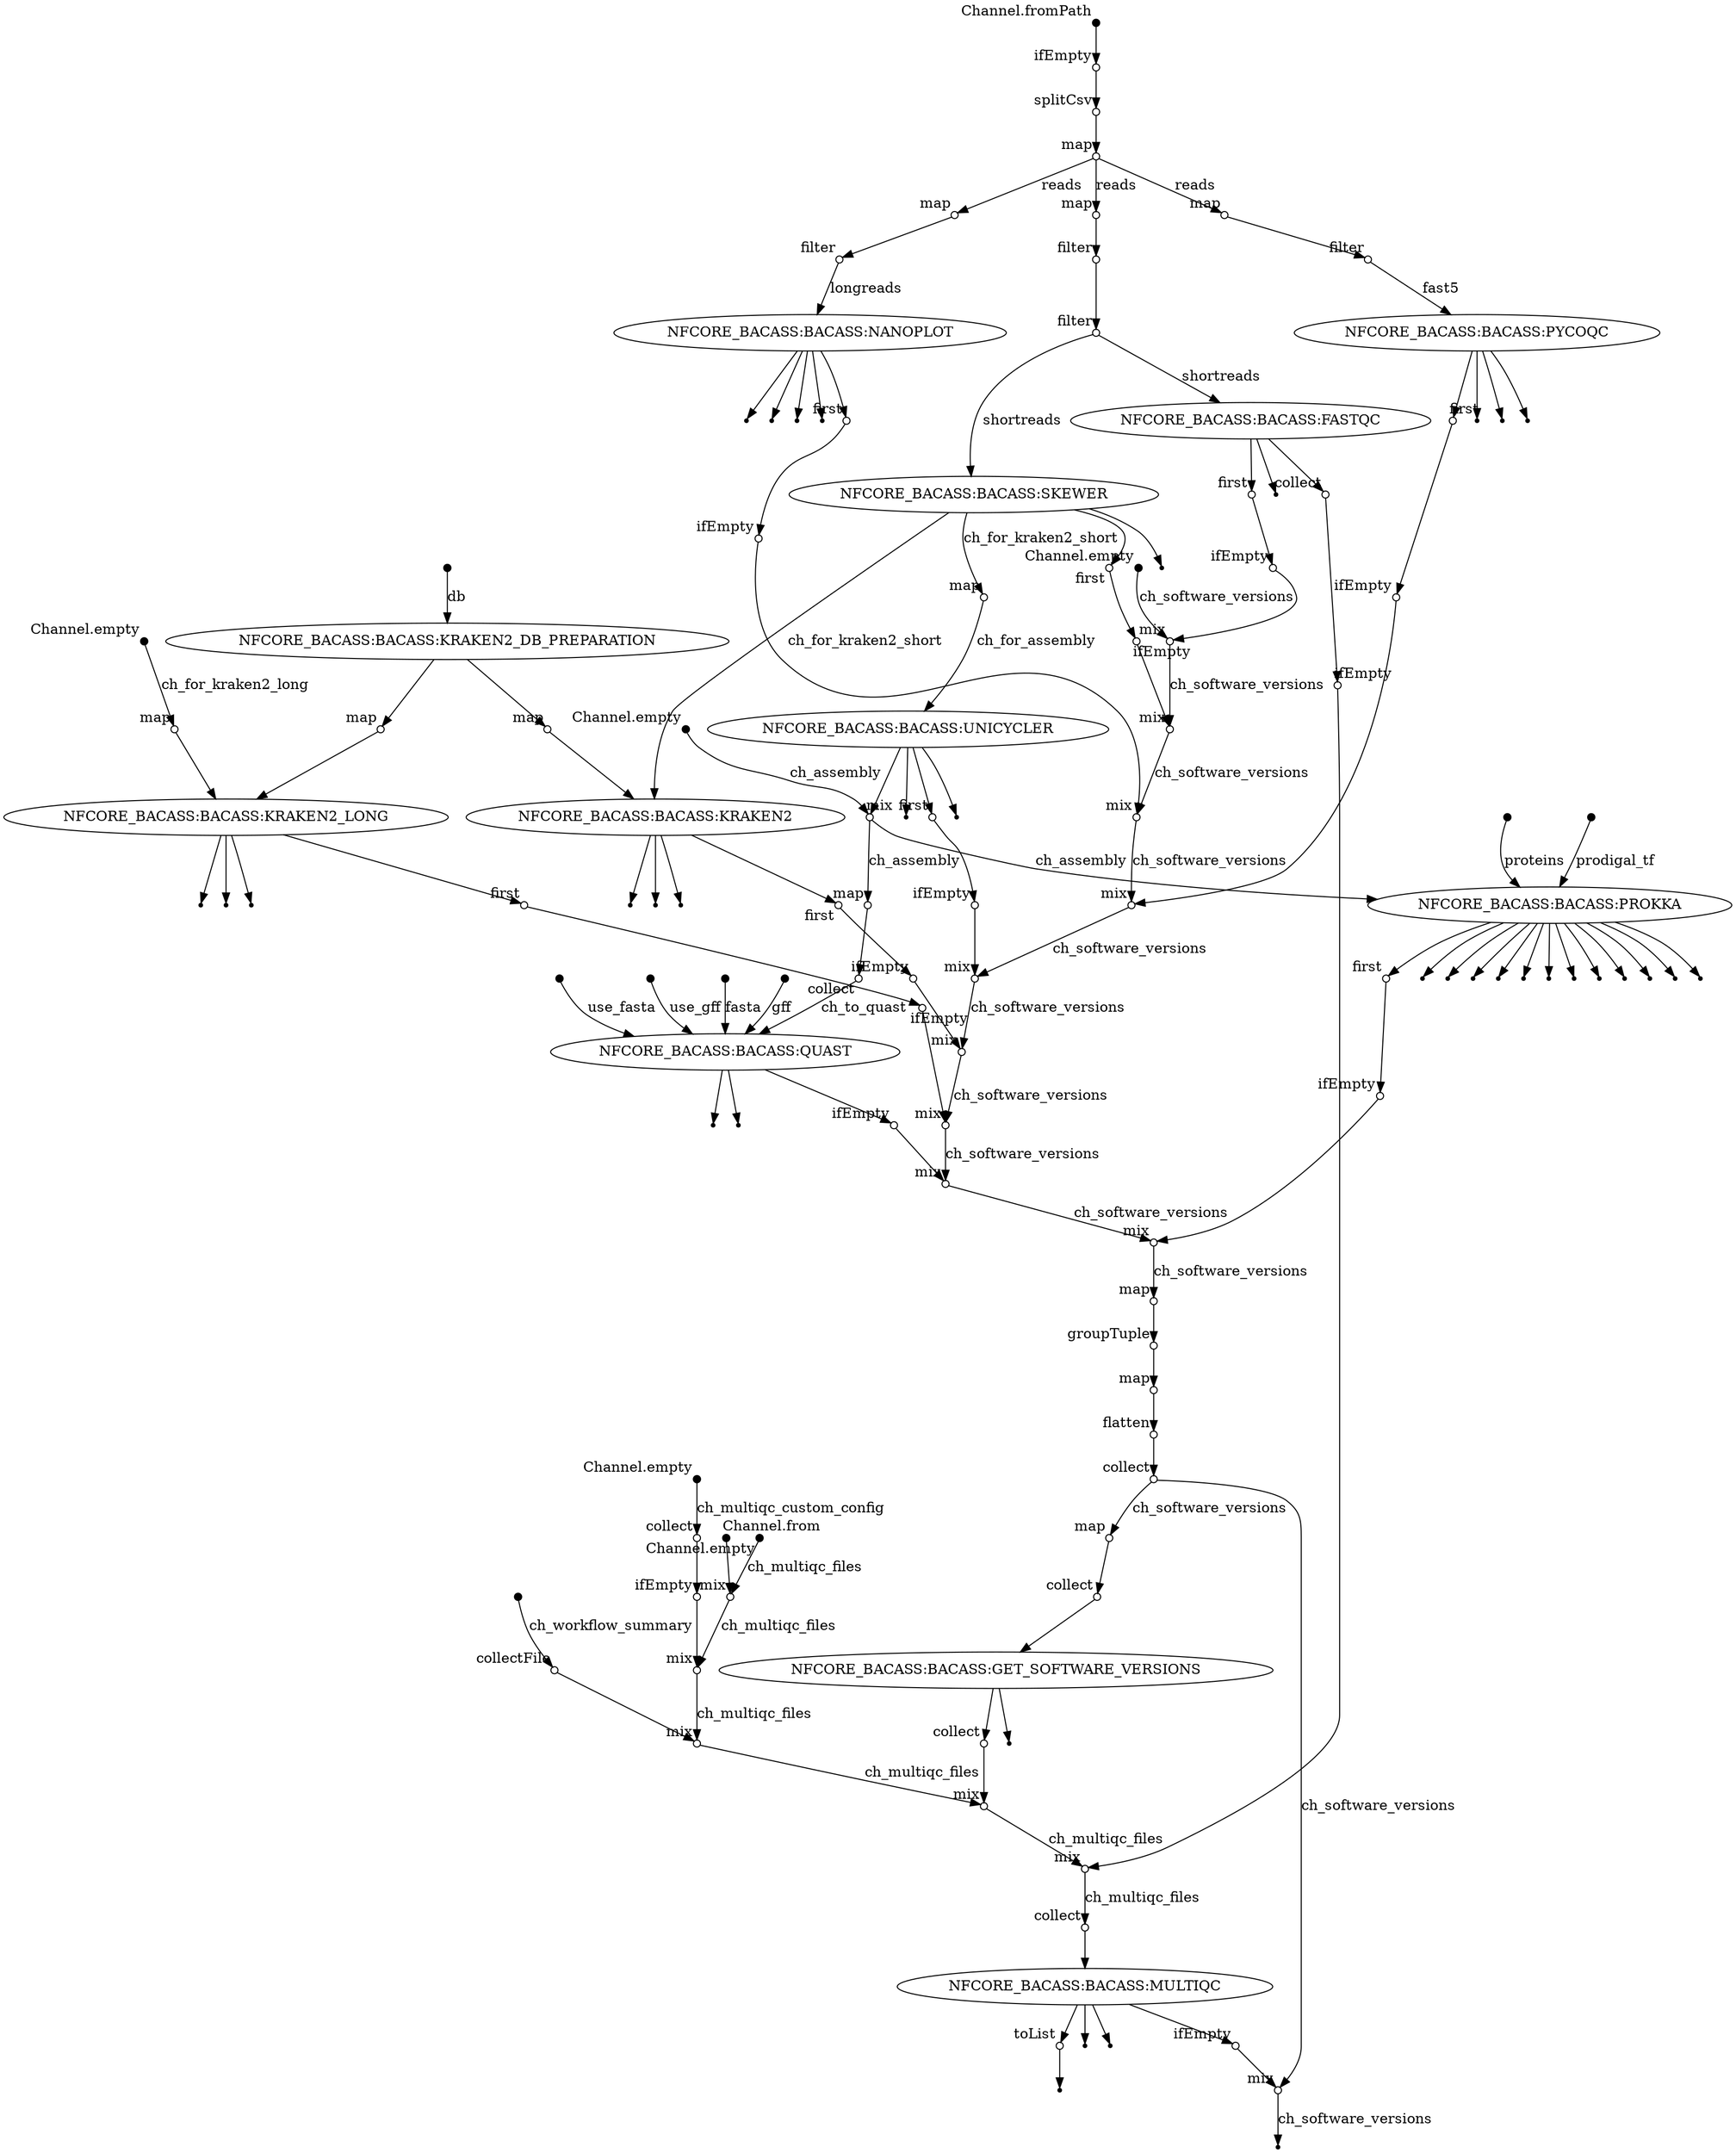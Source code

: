 digraph "bacass" {
p0 [shape=point,label="",fixedsize=true,width=0.1,xlabel="Channel.empty"];
p108 [shape=circle,label="",fixedsize=true,width=0.1,xlabel="collect"];
p0 -> p108 [label="ch_multiqc_custom_config"];

p1 [shape=point,label="",fixedsize=true,width=0.1,xlabel="Channel.empty"];
p17 [shape=circle,label="",fixedsize=true,width=0.1,xlabel="mix"];
p1 -> p17 [label="ch_software_versions"];

p2 [shape=point,label="",fixedsize=true,width=0.1,xlabel="Channel.fromPath"];
p3 [shape=circle,label="",fixedsize=true,width=0.1,xlabel="ifEmpty"];
p2 -> p3;

p3 [shape=circle,label="",fixedsize=true,width=0.1,xlabel="ifEmpty"];
p4 [shape=circle,label="",fixedsize=true,width=0.1,xlabel="splitCsv"];
p3 -> p4;

p4 [shape=circle,label="",fixedsize=true,width=0.1,xlabel="splitCsv"];
p5 [shape=circle,label="",fixedsize=true,width=0.1,xlabel="map"];
p4 -> p5;

p5 [shape=circle,label="",fixedsize=true,width=0.1,xlabel="map"];
p6 [shape=circle,label="",fixedsize=true,width=0.1,xlabel="map"];
p5 -> p6 [label="reads"];

p6 [shape=circle,label="",fixedsize=true,width=0.1,xlabel="map"];
p7 [shape=circle,label="",fixedsize=true,width=0.1,xlabel="filter"];
p6 -> p7;

p7 [shape=circle,label="",fixedsize=true,width=0.1,xlabel="filter"];
p8 [shape=circle,label="",fixedsize=true,width=0.1,xlabel="filter"];
p7 -> p8;

p8 [shape=circle,label="",fixedsize=true,width=0.1,xlabel="filter"];
p13 [label="NFCORE_BACASS:BACASS:FASTQC"];
p8 -> p13 [label="shortreads"];

p5 [shape=circle,label="",fixedsize=true,width=0.1,xlabel="map"];
p9 [shape=circle,label="",fixedsize=true,width=0.1,xlabel="map"];
p5 -> p9 [label="reads"];

p9 [shape=circle,label="",fixedsize=true,width=0.1,xlabel="map"];
p10 [shape=circle,label="",fixedsize=true,width=0.1,xlabel="filter"];
p9 -> p10;

p10 [shape=circle,label="",fixedsize=true,width=0.1,xlabel="filter"];
p23 [label="NFCORE_BACASS:BACASS:NANOPLOT"];
p10 -> p23 [label="longreads"];

p5 [shape=circle,label="",fixedsize=true,width=0.1,xlabel="map"];
p11 [shape=circle,label="",fixedsize=true,width=0.1,xlabel="map"];
p5 -> p11 [label="reads"];

p11 [shape=circle,label="",fixedsize=true,width=0.1,xlabel="map"];
p12 [shape=circle,label="",fixedsize=true,width=0.1,xlabel="filter"];
p11 -> p12;

p12 [shape=circle,label="",fixedsize=true,width=0.1,xlabel="filter"];
p31 [label="NFCORE_BACASS:BACASS:PYCOQC"];
p12 -> p31 [label="fast5"];

p13 [label="NFCORE_BACASS:BACASS:FASTQC"];
p14 [shape=point];
p13 -> p14;

p13 [label="NFCORE_BACASS:BACASS:FASTQC"];
p116 [shape=circle,label="",fixedsize=true,width=0.1,xlabel="collect"];
p13 -> p116;

p13 [label="NFCORE_BACASS:BACASS:FASTQC"];
p15 [shape=circle,label="",fixedsize=true,width=0.1,xlabel="first"];
p13 -> p15;

p15 [shape=circle,label="",fixedsize=true,width=0.1,xlabel="first"];
p16 [shape=circle,label="",fixedsize=true,width=0.1,xlabel="ifEmpty"];
p15 -> p16;

p16 [shape=circle,label="",fixedsize=true,width=0.1,xlabel="ifEmpty"];
p17 [shape=circle,label="",fixedsize=true,width=0.1,xlabel="mix"];
p16 -> p17;

p17 [shape=circle,label="",fixedsize=true,width=0.1,xlabel="mix"];
p22 [shape=circle,label="",fixedsize=true,width=0.1,xlabel="mix"];
p17 -> p22 [label="ch_software_versions"];

p8 [shape=circle,label="",fixedsize=true,width=0.1,xlabel="filter"];
p18 [label="NFCORE_BACASS:BACASS:SKEWER"];
p8 -> p18 [label="shortreads"];

p18 [label="NFCORE_BACASS:BACASS:SKEWER"];
p39 [shape=circle,label="",fixedsize=true,width=0.1,xlabel="map"];
p18 -> p39 [label="ch_for_kraken2_short"];

p18 [label="NFCORE_BACASS:BACASS:SKEWER"];
p19 [shape=point];
p18 -> p19;

p18 [label="NFCORE_BACASS:BACASS:SKEWER"];
p20 [shape=circle,label="",fixedsize=true,width=0.1,xlabel="first"];
p18 -> p20;

p20 [shape=circle,label="",fixedsize=true,width=0.1,xlabel="first"];
p21 [shape=circle,label="",fixedsize=true,width=0.1,xlabel="ifEmpty"];
p20 -> p21;

p21 [shape=circle,label="",fixedsize=true,width=0.1,xlabel="ifEmpty"];
p22 [shape=circle,label="",fixedsize=true,width=0.1,xlabel="mix"];
p21 -> p22;

p22 [shape=circle,label="",fixedsize=true,width=0.1,xlabel="mix"];
p30 [shape=circle,label="",fixedsize=true,width=0.1,xlabel="mix"];
p22 -> p30 [label="ch_software_versions"];

p23 [label="NFCORE_BACASS:BACASS:NANOPLOT"];
p27 [shape=point];
p23 -> p27;

p23 [label="NFCORE_BACASS:BACASS:NANOPLOT"];
p26 [shape=point];
p23 -> p26;

p23 [label="NFCORE_BACASS:BACASS:NANOPLOT"];
p25 [shape=point];
p23 -> p25;

p23 [label="NFCORE_BACASS:BACASS:NANOPLOT"];
p24 [shape=point];
p23 -> p24;

p23 [label="NFCORE_BACASS:BACASS:NANOPLOT"];
p28 [shape=circle,label="",fixedsize=true,width=0.1,xlabel="first"];
p23 -> p28;

p28 [shape=circle,label="",fixedsize=true,width=0.1,xlabel="first"];
p29 [shape=circle,label="",fixedsize=true,width=0.1,xlabel="ifEmpty"];
p28 -> p29;

p29 [shape=circle,label="",fixedsize=true,width=0.1,xlabel="ifEmpty"];
p30 [shape=circle,label="",fixedsize=true,width=0.1,xlabel="mix"];
p29 -> p30;

p30 [shape=circle,label="",fixedsize=true,width=0.1,xlabel="mix"];
p37 [shape=circle,label="",fixedsize=true,width=0.1,xlabel="mix"];
p30 -> p37 [label="ch_software_versions"];

p31 [label="NFCORE_BACASS:BACASS:PYCOQC"];
p34 [shape=point];
p31 -> p34;

p31 [label="NFCORE_BACASS:BACASS:PYCOQC"];
p33 [shape=point];
p31 -> p33;

p31 [label="NFCORE_BACASS:BACASS:PYCOQC"];
p32 [shape=point];
p31 -> p32;

p31 [label="NFCORE_BACASS:BACASS:PYCOQC"];
p35 [shape=circle,label="",fixedsize=true,width=0.1,xlabel="first"];
p31 -> p35;

p35 [shape=circle,label="",fixedsize=true,width=0.1,xlabel="first"];
p36 [shape=circle,label="",fixedsize=true,width=0.1,xlabel="ifEmpty"];
p35 -> p36;

p36 [shape=circle,label="",fixedsize=true,width=0.1,xlabel="ifEmpty"];
p37 [shape=circle,label="",fixedsize=true,width=0.1,xlabel="mix"];
p36 -> p37;

p37 [shape=circle,label="",fixedsize=true,width=0.1,xlabel="mix"];
p47 [shape=circle,label="",fixedsize=true,width=0.1,xlabel="mix"];
p37 -> p47 [label="ch_software_versions"];

p38 [shape=point,label="",fixedsize=true,width=0.1,xlabel="Channel.empty"];
p58 [shape=circle,label="",fixedsize=true,width=0.1,xlabel="map"];
p38 -> p58 [label="ch_for_kraken2_long"];

p39 [shape=circle,label="",fixedsize=true,width=0.1,xlabel="map"];
p41 [label="NFCORE_BACASS:BACASS:UNICYCLER"];
p39 -> p41 [label="ch_for_assembly"];

p40 [shape=point,label="",fixedsize=true,width=0.1,xlabel="Channel.empty"];
p44 [shape=circle,label="",fixedsize=true,width=0.1,xlabel="mix"];
p40 -> p44 [label="ch_assembly"];

p41 [label="NFCORE_BACASS:BACASS:UNICYCLER"];
p44 [shape=circle,label="",fixedsize=true,width=0.1,xlabel="mix"];
p41 -> p44;

p41 [label="NFCORE_BACASS:BACASS:UNICYCLER"];
p43 [shape=point];
p41 -> p43;

p41 [label="NFCORE_BACASS:BACASS:UNICYCLER"];
p42 [shape=point];
p41 -> p42;

p41 [label="NFCORE_BACASS:BACASS:UNICYCLER"];
p45 [shape=circle,label="",fixedsize=true,width=0.1,xlabel="first"];
p41 -> p45;

p44 [shape=circle,label="",fixedsize=true,width=0.1,xlabel="mix"];
p67 [shape=circle,label="",fixedsize=true,width=0.1,xlabel="map"];
p44 -> p67 [label="ch_assembly"];

p45 [shape=circle,label="",fixedsize=true,width=0.1,xlabel="first"];
p46 [shape=circle,label="",fixedsize=true,width=0.1,xlabel="ifEmpty"];
p45 -> p46;

p46 [shape=circle,label="",fixedsize=true,width=0.1,xlabel="ifEmpty"];
p47 [shape=circle,label="",fixedsize=true,width=0.1,xlabel="mix"];
p46 -> p47;

p47 [shape=circle,label="",fixedsize=true,width=0.1,xlabel="mix"];
p57 [shape=circle,label="",fixedsize=true,width=0.1,xlabel="mix"];
p47 -> p57 [label="ch_software_versions"];

p48 [shape=point,label="",fixedsize=true,width=0.1];
p49 [label="NFCORE_BACASS:BACASS:KRAKEN2_DB_PREPARATION"];
p48 -> p49 [label="db"];

p49 [label="NFCORE_BACASS:BACASS:KRAKEN2_DB_PREPARATION"];
p50 [shape=circle,label="",fixedsize=true,width=0.1,xlabel="map"];
p49 -> p50;

p50 [shape=circle,label="",fixedsize=true,width=0.1,xlabel="map"];
p51 [label="NFCORE_BACASS:BACASS:KRAKEN2"];
p50 -> p51;

p18 [label="NFCORE_BACASS:BACASS:SKEWER"];
p51 [label="NFCORE_BACASS:BACASS:KRAKEN2"];
p18 -> p51 [label="ch_for_kraken2_short"];

p51 [label="NFCORE_BACASS:BACASS:KRAKEN2"];
p54 [shape=point];
p51 -> p54;

p51 [label="NFCORE_BACASS:BACASS:KRAKEN2"];
p53 [shape=point];
p51 -> p53;

p51 [label="NFCORE_BACASS:BACASS:KRAKEN2"];
p52 [shape=point];
p51 -> p52;

p51 [label="NFCORE_BACASS:BACASS:KRAKEN2"];
p55 [shape=circle,label="",fixedsize=true,width=0.1,xlabel="first"];
p51 -> p55;

p55 [shape=circle,label="",fixedsize=true,width=0.1,xlabel="first"];
p56 [shape=circle,label="",fixedsize=true,width=0.1,xlabel="ifEmpty"];
p55 -> p56;

p56 [shape=circle,label="",fixedsize=true,width=0.1,xlabel="ifEmpty"];
p57 [shape=circle,label="",fixedsize=true,width=0.1,xlabel="mix"];
p56 -> p57;

p57 [shape=circle,label="",fixedsize=true,width=0.1,xlabel="mix"];
p66 [shape=circle,label="",fixedsize=true,width=0.1,xlabel="mix"];
p57 -> p66 [label="ch_software_versions"];

p58 [shape=circle,label="",fixedsize=true,width=0.1,xlabel="map"];
p60 [label="NFCORE_BACASS:BACASS:KRAKEN2_LONG"];
p58 -> p60;

p49 [label="NFCORE_BACASS:BACASS:KRAKEN2_DB_PREPARATION"];
p59 [shape=circle,label="",fixedsize=true,width=0.1,xlabel="map"];
p49 -> p59;

p59 [shape=circle,label="",fixedsize=true,width=0.1,xlabel="map"];
p60 [label="NFCORE_BACASS:BACASS:KRAKEN2_LONG"];
p59 -> p60;

p60 [label="NFCORE_BACASS:BACASS:KRAKEN2_LONG"];
p63 [shape=point];
p60 -> p63;

p60 [label="NFCORE_BACASS:BACASS:KRAKEN2_LONG"];
p62 [shape=point];
p60 -> p62;

p60 [label="NFCORE_BACASS:BACASS:KRAKEN2_LONG"];
p61 [shape=point];
p60 -> p61;

p60 [label="NFCORE_BACASS:BACASS:KRAKEN2_LONG"];
p64 [shape=circle,label="",fixedsize=true,width=0.1,xlabel="first"];
p60 -> p64;

p64 [shape=circle,label="",fixedsize=true,width=0.1,xlabel="first"];
p65 [shape=circle,label="",fixedsize=true,width=0.1,xlabel="ifEmpty"];
p64 -> p65;

p65 [shape=circle,label="",fixedsize=true,width=0.1,xlabel="ifEmpty"];
p66 [shape=circle,label="",fixedsize=true,width=0.1,xlabel="mix"];
p65 -> p66;

p66 [shape=circle,label="",fixedsize=true,width=0.1,xlabel="mix"];
p77 [shape=circle,label="",fixedsize=true,width=0.1,xlabel="mix"];
p66 -> p77 [label="ch_software_versions"];

p67 [shape=circle,label="",fixedsize=true,width=0.1,xlabel="map"];
p68 [shape=circle,label="",fixedsize=true,width=0.1,xlabel="collect"];
p67 -> p68;

p68 [shape=circle,label="",fixedsize=true,width=0.1,xlabel="collect"];
p73 [label="NFCORE_BACASS:BACASS:QUAST"];
p68 -> p73 [label="ch_to_quast"];

p69 [shape=point,label="",fixedsize=true,width=0.1];
p73 [label="NFCORE_BACASS:BACASS:QUAST"];
p69 -> p73 [label="fasta"];

p70 [shape=point,label="",fixedsize=true,width=0.1];
p73 [label="NFCORE_BACASS:BACASS:QUAST"];
p70 -> p73 [label="gff"];

p71 [shape=point,label="",fixedsize=true,width=0.1];
p73 [label="NFCORE_BACASS:BACASS:QUAST"];
p71 -> p73 [label="use_fasta"];

p72 [shape=point,label="",fixedsize=true,width=0.1];
p73 [label="NFCORE_BACASS:BACASS:QUAST"];
p72 -> p73 [label="use_gff"];

p73 [label="NFCORE_BACASS:BACASS:QUAST"];
p75 [shape=point];
p73 -> p75;

p73 [label="NFCORE_BACASS:BACASS:QUAST"];
p74 [shape=point];
p73 -> p74;

p73 [label="NFCORE_BACASS:BACASS:QUAST"];
p76 [shape=circle,label="",fixedsize=true,width=0.1,xlabel="ifEmpty"];
p73 -> p76;

p76 [shape=circle,label="",fixedsize=true,width=0.1,xlabel="ifEmpty"];
p77 [shape=circle,label="",fixedsize=true,width=0.1,xlabel="mix"];
p76 -> p77;

p77 [shape=circle,label="",fixedsize=true,width=0.1,xlabel="mix"];
p95 [shape=circle,label="",fixedsize=true,width=0.1,xlabel="mix"];
p77 -> p95 [label="ch_software_versions"];

p44 [shape=circle,label="",fixedsize=true,width=0.1,xlabel="mix"];
p80 [label="NFCORE_BACASS:BACASS:PROKKA"];
p44 -> p80 [label="ch_assembly"];

p78 [shape=point,label="",fixedsize=true,width=0.1];
p80 [label="NFCORE_BACASS:BACASS:PROKKA"];
p78 -> p80 [label="proteins"];

p79 [shape=point,label="",fixedsize=true,width=0.1];
p80 [label="NFCORE_BACASS:BACASS:PROKKA"];
p79 -> p80 [label="prodigal_tf"];

p80 [label="NFCORE_BACASS:BACASS:PROKKA"];
p92 [shape=point];
p80 -> p92;

p80 [label="NFCORE_BACASS:BACASS:PROKKA"];
p91 [shape=point];
p80 -> p91;

p80 [label="NFCORE_BACASS:BACASS:PROKKA"];
p90 [shape=point];
p80 -> p90;

p80 [label="NFCORE_BACASS:BACASS:PROKKA"];
p89 [shape=point];
p80 -> p89;

p80 [label="NFCORE_BACASS:BACASS:PROKKA"];
p88 [shape=point];
p80 -> p88;

p80 [label="NFCORE_BACASS:BACASS:PROKKA"];
p87 [shape=point];
p80 -> p87;

p80 [label="NFCORE_BACASS:BACASS:PROKKA"];
p86 [shape=point];
p80 -> p86;

p80 [label="NFCORE_BACASS:BACASS:PROKKA"];
p85 [shape=point];
p80 -> p85;

p80 [label="NFCORE_BACASS:BACASS:PROKKA"];
p84 [shape=point];
p80 -> p84;

p80 [label="NFCORE_BACASS:BACASS:PROKKA"];
p83 [shape=point];
p80 -> p83;

p80 [label="NFCORE_BACASS:BACASS:PROKKA"];
p82 [shape=point];
p80 -> p82;

p80 [label="NFCORE_BACASS:BACASS:PROKKA"];
p81 [shape=point];
p80 -> p81;

p80 [label="NFCORE_BACASS:BACASS:PROKKA"];
p93 [shape=circle,label="",fixedsize=true,width=0.1,xlabel="first"];
p80 -> p93;

p93 [shape=circle,label="",fixedsize=true,width=0.1,xlabel="first"];
p94 [shape=circle,label="",fixedsize=true,width=0.1,xlabel="ifEmpty"];
p93 -> p94;

p94 [shape=circle,label="",fixedsize=true,width=0.1,xlabel="ifEmpty"];
p95 [shape=circle,label="",fixedsize=true,width=0.1,xlabel="mix"];
p94 -> p95;

p95 [shape=circle,label="",fixedsize=true,width=0.1,xlabel="mix"];
p96 [shape=circle,label="",fixedsize=true,width=0.1,xlabel="map"];
p95 -> p96 [label="ch_software_versions"];

p96 [shape=circle,label="",fixedsize=true,width=0.1,xlabel="map"];
p97 [shape=circle,label="",fixedsize=true,width=0.1,xlabel="groupTuple"];
p96 -> p97;

p97 [shape=circle,label="",fixedsize=true,width=0.1,xlabel="groupTuple"];
p98 [shape=circle,label="",fixedsize=true,width=0.1,xlabel="map"];
p97 -> p98;

p98 [shape=circle,label="",fixedsize=true,width=0.1,xlabel="map"];
p99 [shape=circle,label="",fixedsize=true,width=0.1,xlabel="flatten"];
p98 -> p99;

p99 [shape=circle,label="",fixedsize=true,width=0.1,xlabel="flatten"];
p100 [shape=circle,label="",fixedsize=true,width=0.1,xlabel="collect"];
p99 -> p100;

p100 [shape=circle,label="",fixedsize=true,width=0.1,xlabel="collect"];
p101 [shape=circle,label="",fixedsize=true,width=0.1,xlabel="map"];
p100 -> p101 [label="ch_software_versions"];

p101 [shape=circle,label="",fixedsize=true,width=0.1,xlabel="map"];
p102 [shape=circle,label="",fixedsize=true,width=0.1,xlabel="collect"];
p101 -> p102;

p102 [shape=circle,label="",fixedsize=true,width=0.1,xlabel="collect"];
p103 [label="NFCORE_BACASS:BACASS:GET_SOFTWARE_VERSIONS"];
p102 -> p103;

p103 [label="NFCORE_BACASS:BACASS:GET_SOFTWARE_VERSIONS"];
p104 [shape=point];
p103 -> p104;

p103 [label="NFCORE_BACASS:BACASS:GET_SOFTWARE_VERSIONS"];
p114 [shape=circle,label="",fixedsize=true,width=0.1,xlabel="collect"];
p103 -> p114;

p105 [shape=point,label="",fixedsize=true,width=0.1,xlabel="Channel.empty"];
p107 [shape=circle,label="",fixedsize=true,width=0.1,xlabel="mix"];
p105 -> p107 [label="ch_multiqc_files"];

p106 [shape=point,label="",fixedsize=true,width=0.1,xlabel="Channel.from"];
p107 [shape=circle,label="",fixedsize=true,width=0.1,xlabel="mix"];
p106 -> p107;

p107 [shape=circle,label="",fixedsize=true,width=0.1,xlabel="mix"];
p110 [shape=circle,label="",fixedsize=true,width=0.1,xlabel="mix"];
p107 -> p110 [label="ch_multiqc_files"];

p108 [shape=circle,label="",fixedsize=true,width=0.1,xlabel="collect"];
p109 [shape=circle,label="",fixedsize=true,width=0.1,xlabel="ifEmpty"];
p108 -> p109;

p109 [shape=circle,label="",fixedsize=true,width=0.1,xlabel="ifEmpty"];
p110 [shape=circle,label="",fixedsize=true,width=0.1,xlabel="mix"];
p109 -> p110;

p110 [shape=circle,label="",fixedsize=true,width=0.1,xlabel="mix"];
p113 [shape=circle,label="",fixedsize=true,width=0.1,xlabel="mix"];
p110 -> p113 [label="ch_multiqc_files"];

p111 [shape=point,label="",fixedsize=true,width=0.1];
p112 [shape=circle,label="",fixedsize=true,width=0.1,xlabel="collectFile"];
p111 -> p112 [label="ch_workflow_summary"];

p112 [shape=circle,label="",fixedsize=true,width=0.1,xlabel="collectFile"];
p113 [shape=circle,label="",fixedsize=true,width=0.1,xlabel="mix"];
p112 -> p113;

p113 [shape=circle,label="",fixedsize=true,width=0.1,xlabel="mix"];
p115 [shape=circle,label="",fixedsize=true,width=0.1,xlabel="mix"];
p113 -> p115 [label="ch_multiqc_files"];

p114 [shape=circle,label="",fixedsize=true,width=0.1,xlabel="collect"];
p115 [shape=circle,label="",fixedsize=true,width=0.1,xlabel="mix"];
p114 -> p115;

p115 [shape=circle,label="",fixedsize=true,width=0.1,xlabel="mix"];
p118 [shape=circle,label="",fixedsize=true,width=0.1,xlabel="mix"];
p115 -> p118 [label="ch_multiqc_files"];

p116 [shape=circle,label="",fixedsize=true,width=0.1,xlabel="collect"];
p117 [shape=circle,label="",fixedsize=true,width=0.1,xlabel="ifEmpty"];
p116 -> p117;

p117 [shape=circle,label="",fixedsize=true,width=0.1,xlabel="ifEmpty"];
p118 [shape=circle,label="",fixedsize=true,width=0.1,xlabel="mix"];
p117 -> p118;

p118 [shape=circle,label="",fixedsize=true,width=0.1,xlabel="mix"];
p119 [shape=circle,label="",fixedsize=true,width=0.1,xlabel="collect"];
p118 -> p119 [label="ch_multiqc_files"];

p119 [shape=circle,label="",fixedsize=true,width=0.1,xlabel="collect"];
p120 [label="NFCORE_BACASS:BACASS:MULTIQC"];
p119 -> p120;

p120 [label="NFCORE_BACASS:BACASS:MULTIQC"];
p123 [shape=circle,label="",fixedsize=true,width=0.1,xlabel="toList"];
p120 -> p123;

p120 [label="NFCORE_BACASS:BACASS:MULTIQC"];
p122 [shape=point];
p120 -> p122;

p120 [label="NFCORE_BACASS:BACASS:MULTIQC"];
p121 [shape=point];
p120 -> p121;

p120 [label="NFCORE_BACASS:BACASS:MULTIQC"];
p125 [shape=circle,label="",fixedsize=true,width=0.1,xlabel="ifEmpty"];
p120 -> p125;

p123 [shape=circle,label="",fixedsize=true,width=0.1,xlabel="toList"];
p124 [shape=point];
p123 -> p124;

p125 [shape=circle,label="",fixedsize=true,width=0.1,xlabel="ifEmpty"];
p126 [shape=circle,label="",fixedsize=true,width=0.1,xlabel="mix"];
p125 -> p126;

p100 [shape=circle,label="",fixedsize=true,width=0.1,xlabel="collect"];
p126 [shape=circle,label="",fixedsize=true,width=0.1,xlabel="mix"];
p100 -> p126 [label="ch_software_versions"];

p126 [shape=circle,label="",fixedsize=true,width=0.1,xlabel="mix"];
p127 [shape=point];
p126 -> p127 [label="ch_software_versions"];

}
